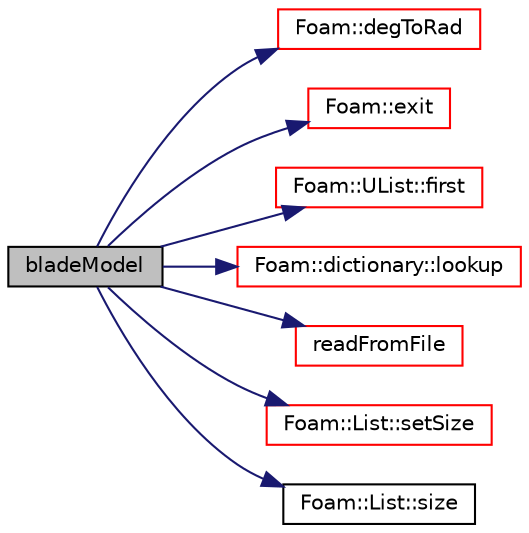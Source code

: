 digraph "bladeModel"
{
  bgcolor="transparent";
  edge [fontname="Helvetica",fontsize="10",labelfontname="Helvetica",labelfontsize="10"];
  node [fontname="Helvetica",fontsize="10",shape=record];
  rankdir="LR";
  Node1 [label="bladeModel",height=0.2,width=0.4,color="black", fillcolor="grey75", style="filled", fontcolor="black"];
  Node1 -> Node2 [color="midnightblue",fontsize="10",style="solid",fontname="Helvetica"];
  Node2 [label="Foam::degToRad",height=0.2,width=0.4,color="red",URL="$a10887.html#af706f965be4d1457b0f1e7fade1c0118",tooltip="Conversion from degrees to radians. "];
  Node1 -> Node3 [color="midnightblue",fontsize="10",style="solid",fontname="Helvetica"];
  Node3 [label="Foam::exit",height=0.2,width=0.4,color="red",URL="$a10887.html#a06ca7250d8e89caf05243ec094843642"];
  Node1 -> Node4 [color="midnightblue",fontsize="10",style="solid",fontname="Helvetica"];
  Node4 [label="Foam::UList::first",height=0.2,width=0.4,color="red",URL="$a02842.html#a1c9828bc3de9502754d944c95a2ce0d9",tooltip="Return the first element of the list. "];
  Node1 -> Node5 [color="midnightblue",fontsize="10",style="solid",fontname="Helvetica"];
  Node5 [label="Foam::dictionary::lookup",height=0.2,width=0.4,color="red",URL="$a00526.html#a8baab402d653d6e789f67c57e23a5b59",tooltip="Find and return an entry data stream. "];
  Node1 -> Node6 [color="midnightblue",fontsize="10",style="solid",fontname="Helvetica"];
  Node6 [label="readFromFile",height=0.2,width=0.4,color="red",URL="$a00130.html#a3094e15d586f9b55ae968f412cbbd6cd",tooltip="Return ture if file name is set. "];
  Node1 -> Node7 [color="midnightblue",fontsize="10",style="solid",fontname="Helvetica"];
  Node7 [label="Foam::List::setSize",height=0.2,width=0.4,color="red",URL="$a01392.html#aedb985ffeaf1bdbfeccc2a8730405703",tooltip="Reset size of List. "];
  Node1 -> Node8 [color="midnightblue",fontsize="10",style="solid",fontname="Helvetica"];
  Node8 [label="Foam::List::size",height=0.2,width=0.4,color="black",URL="$a01392.html#a8a5f6fa29bd4b500caf186f60245b384",tooltip="Override size to be inconsistent with allocated storage. "];
}
